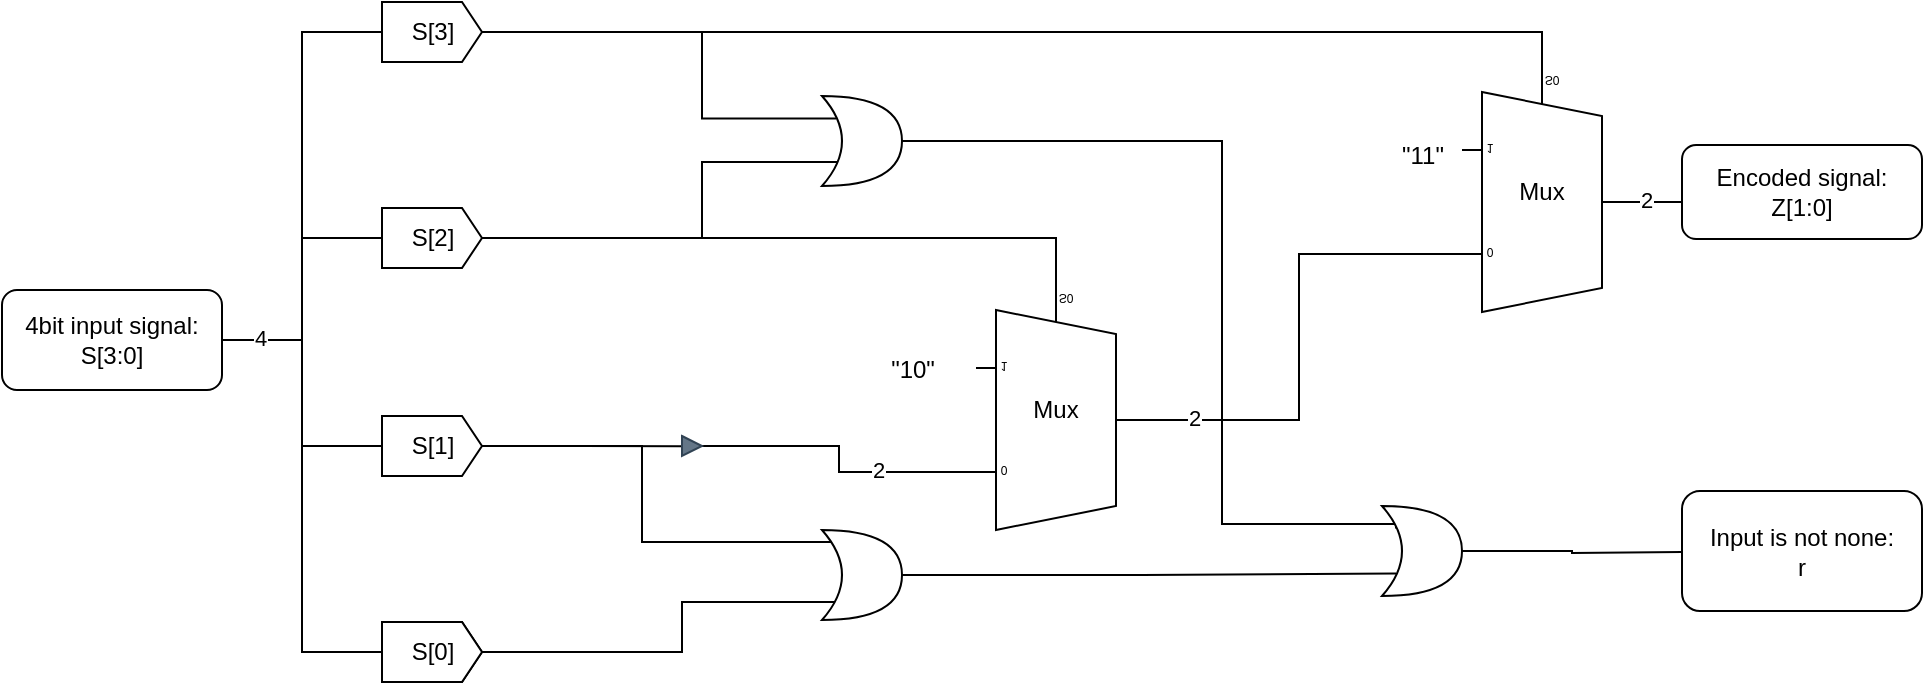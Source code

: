 <mxfile version="21.2.1" type="device">
  <diagram name="第 1 页" id="8cWJ0ak6CFCTi6aWaPi2">
    <mxGraphModel dx="1018" dy="686" grid="1" gridSize="10" guides="1" tooltips="1" connect="1" arrows="1" fold="1" page="1" pageScale="1" pageWidth="3300" pageHeight="2339" math="0" shadow="0">
      <root>
        <mxCell id="0" />
        <mxCell id="1" parent="0" />
        <mxCell id="I8quGvA4cClZVv_zLTnf-11" style="edgeStyle=orthogonalEdgeStyle;rounded=0;orthogonalLoop=1;jettySize=auto;html=1;exitX=1;exitY=0.5;exitDx=0;exitDy=0;entryX=0;entryY=0.5;entryDx=0;entryDy=0;entryPerimeter=0;endArrow=none;endFill=0;" edge="1" parent="1" source="I8quGvA4cClZVv_zLTnf-1" target="I8quGvA4cClZVv_zLTnf-9">
          <mxGeometry relative="1" as="geometry" />
        </mxCell>
        <mxCell id="I8quGvA4cClZVv_zLTnf-12" style="edgeStyle=orthogonalEdgeStyle;rounded=0;orthogonalLoop=1;jettySize=auto;html=1;exitX=1;exitY=0.5;exitDx=0;exitDy=0;entryX=0;entryY=0.5;entryDx=0;entryDy=0;entryPerimeter=0;endArrow=none;endFill=0;" edge="1" parent="1" source="I8quGvA4cClZVv_zLTnf-1" target="I8quGvA4cClZVv_zLTnf-10">
          <mxGeometry relative="1" as="geometry" />
        </mxCell>
        <mxCell id="I8quGvA4cClZVv_zLTnf-13" style="edgeStyle=orthogonalEdgeStyle;rounded=0;orthogonalLoop=1;jettySize=auto;html=1;exitX=1;exitY=0.5;exitDx=0;exitDy=0;entryX=0;entryY=0.5;entryDx=0;entryDy=0;entryPerimeter=0;endArrow=none;endFill=0;" edge="1" parent="1" source="I8quGvA4cClZVv_zLTnf-1" target="I8quGvA4cClZVv_zLTnf-5">
          <mxGeometry relative="1" as="geometry" />
        </mxCell>
        <mxCell id="I8quGvA4cClZVv_zLTnf-14" style="edgeStyle=orthogonalEdgeStyle;rounded=0;orthogonalLoop=1;jettySize=auto;html=1;exitX=1;exitY=0.5;exitDx=0;exitDy=0;entryX=0;entryY=0.5;entryDx=0;entryDy=0;entryPerimeter=0;endArrow=none;endFill=0;" edge="1" parent="1" source="I8quGvA4cClZVv_zLTnf-1" target="I8quGvA4cClZVv_zLTnf-8">
          <mxGeometry relative="1" as="geometry" />
        </mxCell>
        <mxCell id="I8quGvA4cClZVv_zLTnf-49" value="4" style="edgeLabel;html=1;align=center;verticalAlign=middle;resizable=0;points=[];" vertex="1" connectable="0" parent="I8quGvA4cClZVv_zLTnf-14">
          <mxGeometry x="-0.842" y="1" relative="1" as="geometry">
            <mxPoint as="offset" />
          </mxGeometry>
        </mxCell>
        <mxCell id="I8quGvA4cClZVv_zLTnf-1" value="4bit input signal:&lt;br&gt;S[3:0]" style="rounded=1;whiteSpace=wrap;html=1;" vertex="1" parent="1">
          <mxGeometry x="160" y="414" width="110" height="50" as="geometry" />
        </mxCell>
        <mxCell id="I8quGvA4cClZVv_zLTnf-43" style="edgeStyle=orthogonalEdgeStyle;rounded=0;orthogonalLoop=1;jettySize=auto;html=1;exitX=1;exitY=0.5;exitDx=0;exitDy=-5;exitPerimeter=0;entryX=0;entryY=0.5;entryDx=0;entryDy=0;endArrow=none;endFill=0;" edge="1" parent="1" source="I8quGvA4cClZVv_zLTnf-2" target="I8quGvA4cClZVv_zLTnf-38">
          <mxGeometry relative="1" as="geometry" />
        </mxCell>
        <mxCell id="I8quGvA4cClZVv_zLTnf-44" value="2" style="edgeLabel;html=1;align=center;verticalAlign=middle;resizable=0;points=[];" vertex="1" connectable="0" parent="I8quGvA4cClZVv_zLTnf-43">
          <mxGeometry x="-0.338" y="1" relative="1" as="geometry">
            <mxPoint as="offset" />
          </mxGeometry>
        </mxCell>
        <mxCell id="I8quGvA4cClZVv_zLTnf-2" value="Mux" style="shadow=0;dashed=0;align=center;html=1;strokeWidth=1;shape=mxgraph.electrical.abstract.mux2;whiteSpace=wrap;flipV=1;" vertex="1" parent="1">
          <mxGeometry x="890" y="305" width="80" height="120" as="geometry" />
        </mxCell>
        <mxCell id="I8quGvA4cClZVv_zLTnf-21" style="edgeStyle=orthogonalEdgeStyle;rounded=0;orthogonalLoop=1;jettySize=auto;html=1;exitX=1;exitY=0.5;exitDx=0;exitDy=0;exitPerimeter=0;entryX=0;entryY=0.217;entryDx=0;entryDy=3;entryPerimeter=0;endArrow=none;endFill=0;" edge="1" parent="1" source="I8quGvA4cClZVv_zLTnf-45" target="I8quGvA4cClZVv_zLTnf-17">
          <mxGeometry relative="1" as="geometry" />
        </mxCell>
        <mxCell id="I8quGvA4cClZVv_zLTnf-40" value="2" style="edgeLabel;html=1;align=center;verticalAlign=middle;resizable=0;points=[];" vertex="1" connectable="0" parent="I8quGvA4cClZVv_zLTnf-21">
          <mxGeometry x="0.342" y="1" relative="1" as="geometry">
            <mxPoint as="offset" />
          </mxGeometry>
        </mxCell>
        <mxCell id="I8quGvA4cClZVv_zLTnf-28" style="edgeStyle=orthogonalEdgeStyle;rounded=0;orthogonalLoop=1;jettySize=auto;html=1;exitX=1;exitY=0.5;exitDx=0;exitDy=0;exitPerimeter=0;entryX=0.25;entryY=0.5;entryDx=0;entryDy=0;entryPerimeter=0;endArrow=none;endFill=0;" edge="1" parent="1" source="I8quGvA4cClZVv_zLTnf-5" target="I8quGvA4cClZVv_zLTnf-25">
          <mxGeometry relative="1" as="geometry">
            <Array as="points">
              <mxPoint x="480" y="492" />
              <mxPoint x="480" y="540" />
              <mxPoint x="580" y="540" />
            </Array>
          </mxGeometry>
        </mxCell>
        <mxCell id="I8quGvA4cClZVv_zLTnf-5" value="S[1]" style="html=1;shadow=0;dashed=0;align=center;verticalAlign=middle;shape=mxgraph.arrows2.arrow;dy=0;dx=10;notch=0;" vertex="1" parent="1">
          <mxGeometry x="350" y="477" width="50" height="30" as="geometry" />
        </mxCell>
        <mxCell id="I8quGvA4cClZVv_zLTnf-6" value="S[3]" style="html=1;shadow=0;dashed=0;align=center;verticalAlign=middle;shape=mxgraph.arrows2.arrow;dy=0;dx=10;notch=0;" vertex="1" parent="1">
          <mxGeometry x="350" y="580" width="50" height="30" as="geometry" />
        </mxCell>
        <mxCell id="I8quGvA4cClZVv_zLTnf-29" style="edgeStyle=orthogonalEdgeStyle;rounded=0;orthogonalLoop=1;jettySize=auto;html=1;exitX=1;exitY=0.5;exitDx=0;exitDy=0;exitPerimeter=0;endArrow=none;endFill=0;" edge="1" parent="1" source="I8quGvA4cClZVv_zLTnf-8">
          <mxGeometry relative="1" as="geometry">
            <mxPoint x="580" y="570" as="targetPoint" />
            <Array as="points">
              <mxPoint x="500" y="595" />
              <mxPoint x="500" y="570" />
            </Array>
          </mxGeometry>
        </mxCell>
        <mxCell id="I8quGvA4cClZVv_zLTnf-8" value="S[0]" style="html=1;shadow=0;dashed=0;align=center;verticalAlign=middle;shape=mxgraph.arrows2.arrow;dy=0;dx=10;notch=0;" vertex="1" parent="1">
          <mxGeometry x="350" y="580" width="50" height="30" as="geometry" />
        </mxCell>
        <mxCell id="I8quGvA4cClZVv_zLTnf-18" style="edgeStyle=orthogonalEdgeStyle;rounded=0;orthogonalLoop=1;jettySize=auto;html=1;exitX=1;exitY=0.5;exitDx=0;exitDy=0;exitPerimeter=0;entryX=0.375;entryY=1;entryDx=10;entryDy=0;entryPerimeter=0;endArrow=none;endFill=0;" edge="1" parent="1" source="I8quGvA4cClZVv_zLTnf-9" target="I8quGvA4cClZVv_zLTnf-2">
          <mxGeometry relative="1" as="geometry" />
        </mxCell>
        <mxCell id="I8quGvA4cClZVv_zLTnf-30" style="edgeStyle=orthogonalEdgeStyle;rounded=0;orthogonalLoop=1;jettySize=auto;html=1;exitX=1;exitY=0.5;exitDx=0;exitDy=0;exitPerimeter=0;entryX=0.175;entryY=0.25;entryDx=0;entryDy=0;entryPerimeter=0;endArrow=none;endFill=0;" edge="1" parent="1" source="I8quGvA4cClZVv_zLTnf-9" target="I8quGvA4cClZVv_zLTnf-24">
          <mxGeometry relative="1" as="geometry">
            <Array as="points">
              <mxPoint x="510" y="285" />
              <mxPoint x="510" y="328" />
            </Array>
          </mxGeometry>
        </mxCell>
        <mxCell id="I8quGvA4cClZVv_zLTnf-9" value="S[3]" style="html=1;shadow=0;dashed=0;align=center;verticalAlign=middle;shape=mxgraph.arrows2.arrow;dy=0;dx=10;notch=0;" vertex="1" parent="1">
          <mxGeometry x="350" y="270" width="50" height="30" as="geometry" />
        </mxCell>
        <mxCell id="I8quGvA4cClZVv_zLTnf-20" style="edgeStyle=orthogonalEdgeStyle;rounded=0;orthogonalLoop=1;jettySize=auto;html=1;exitX=1;exitY=0.5;exitDx=0;exitDy=0;exitPerimeter=0;entryX=0.375;entryY=1;entryDx=10;entryDy=0;entryPerimeter=0;endArrow=none;endFill=0;" edge="1" parent="1" source="I8quGvA4cClZVv_zLTnf-10" target="I8quGvA4cClZVv_zLTnf-17">
          <mxGeometry relative="1" as="geometry" />
        </mxCell>
        <mxCell id="I8quGvA4cClZVv_zLTnf-31" style="edgeStyle=orthogonalEdgeStyle;rounded=0;orthogonalLoop=1;jettySize=auto;html=1;exitX=1;exitY=0.5;exitDx=0;exitDy=0;exitPerimeter=0;entryX=0.25;entryY=0.5;entryDx=0;entryDy=0;entryPerimeter=0;endArrow=none;endFill=0;" edge="1" parent="1" source="I8quGvA4cClZVv_zLTnf-10" target="I8quGvA4cClZVv_zLTnf-24">
          <mxGeometry relative="1" as="geometry">
            <Array as="points">
              <mxPoint x="510" y="388" />
              <mxPoint x="510" y="350" />
              <mxPoint x="580" y="350" />
            </Array>
          </mxGeometry>
        </mxCell>
        <mxCell id="I8quGvA4cClZVv_zLTnf-10" value="S[2]" style="html=1;shadow=0;dashed=0;align=center;verticalAlign=middle;shape=mxgraph.arrows2.arrow;dy=0;dx=10;notch=0;" vertex="1" parent="1">
          <mxGeometry x="350" y="373" width="50" height="30" as="geometry" />
        </mxCell>
        <mxCell id="I8quGvA4cClZVv_zLTnf-19" style="edgeStyle=orthogonalEdgeStyle;rounded=0;orthogonalLoop=1;jettySize=auto;html=1;exitX=1;exitY=0.5;exitDx=0;exitDy=-5;exitPerimeter=0;entryX=0;entryY=0.217;entryDx=0;entryDy=3;entryPerimeter=0;endArrow=none;endFill=0;" edge="1" parent="1" source="I8quGvA4cClZVv_zLTnf-17" target="I8quGvA4cClZVv_zLTnf-2">
          <mxGeometry relative="1" as="geometry" />
        </mxCell>
        <mxCell id="I8quGvA4cClZVv_zLTnf-41" value="2" style="edgeLabel;html=1;align=center;verticalAlign=middle;resizable=0;points=[];" vertex="1" connectable="0" parent="I8quGvA4cClZVv_zLTnf-19">
          <mxGeometry x="-0.767" y="1" relative="1" as="geometry">
            <mxPoint as="offset" />
          </mxGeometry>
        </mxCell>
        <mxCell id="I8quGvA4cClZVv_zLTnf-17" value="Mux" style="shadow=0;dashed=0;align=center;html=1;strokeWidth=1;shape=mxgraph.electrical.abstract.mux2;whiteSpace=wrap;flipV=1;" vertex="1" parent="1">
          <mxGeometry x="647" y="414" width="80" height="120" as="geometry" />
        </mxCell>
        <mxCell id="I8quGvA4cClZVv_zLTnf-22" value="&quot;10&quot;" style="text;html=1;align=center;verticalAlign=middle;resizable=0;points=[];autosize=1;strokeColor=none;fillColor=none;" vertex="1" parent="1">
          <mxGeometry x="590" y="439" width="50" height="30" as="geometry" />
        </mxCell>
        <mxCell id="I8quGvA4cClZVv_zLTnf-23" value="&quot;11&quot;" style="text;html=1;align=center;verticalAlign=middle;resizable=0;points=[];autosize=1;strokeColor=none;fillColor=none;" vertex="1" parent="1">
          <mxGeometry x="850" y="332" width="40" height="30" as="geometry" />
        </mxCell>
        <mxCell id="I8quGvA4cClZVv_zLTnf-32" style="edgeStyle=orthogonalEdgeStyle;rounded=0;orthogonalLoop=1;jettySize=auto;html=1;exitX=1;exitY=0.5;exitDx=0;exitDy=0;exitPerimeter=0;entryX=0.175;entryY=0.25;entryDx=0;entryDy=0;entryPerimeter=0;endArrow=none;endFill=0;" edge="1" parent="1" source="I8quGvA4cClZVv_zLTnf-24" target="I8quGvA4cClZVv_zLTnf-26">
          <mxGeometry relative="1" as="geometry">
            <Array as="points">
              <mxPoint x="770" y="340" />
              <mxPoint x="770" y="531" />
            </Array>
          </mxGeometry>
        </mxCell>
        <mxCell id="I8quGvA4cClZVv_zLTnf-24" value="" style="shape=xor;whiteSpace=wrap;html=1;" vertex="1" parent="1">
          <mxGeometry x="570" y="317" width="40" height="45" as="geometry" />
        </mxCell>
        <mxCell id="I8quGvA4cClZVv_zLTnf-33" style="edgeStyle=orthogonalEdgeStyle;rounded=0;orthogonalLoop=1;jettySize=auto;html=1;exitX=1;exitY=0.5;exitDx=0;exitDy=0;exitPerimeter=0;entryX=0.175;entryY=0.75;entryDx=0;entryDy=0;entryPerimeter=0;endArrow=none;endFill=0;" edge="1" parent="1" source="I8quGvA4cClZVv_zLTnf-25" target="I8quGvA4cClZVv_zLTnf-26">
          <mxGeometry relative="1" as="geometry" />
        </mxCell>
        <mxCell id="I8quGvA4cClZVv_zLTnf-25" value="" style="shape=xor;whiteSpace=wrap;html=1;" vertex="1" parent="1">
          <mxGeometry x="570" y="534" width="40" height="45" as="geometry" />
        </mxCell>
        <mxCell id="I8quGvA4cClZVv_zLTnf-34" style="edgeStyle=orthogonalEdgeStyle;rounded=0;orthogonalLoop=1;jettySize=auto;html=1;exitX=1;exitY=0.5;exitDx=0;exitDy=0;exitPerimeter=0;endArrow=none;endFill=0;" edge="1" parent="1" source="I8quGvA4cClZVv_zLTnf-26">
          <mxGeometry relative="1" as="geometry">
            <mxPoint x="1000" y="545" as="targetPoint" />
          </mxGeometry>
        </mxCell>
        <mxCell id="I8quGvA4cClZVv_zLTnf-26" value="" style="shape=xor;whiteSpace=wrap;html=1;" vertex="1" parent="1">
          <mxGeometry x="850" y="522" width="40" height="45" as="geometry" />
        </mxCell>
        <mxCell id="I8quGvA4cClZVv_zLTnf-38" value="Encoded signal:&lt;br&gt;Z[1:0]" style="rounded=1;whiteSpace=wrap;html=1;" vertex="1" parent="1">
          <mxGeometry x="1000" y="341.5" width="120" height="47" as="geometry" />
        </mxCell>
        <mxCell id="I8quGvA4cClZVv_zLTnf-39" value="Input is not none:&lt;br&gt;r" style="rounded=1;whiteSpace=wrap;html=1;" vertex="1" parent="1">
          <mxGeometry x="1000" y="514.5" width="120" height="60" as="geometry" />
        </mxCell>
        <mxCell id="I8quGvA4cClZVv_zLTnf-47" value="" style="edgeStyle=orthogonalEdgeStyle;rounded=0;orthogonalLoop=1;jettySize=auto;html=1;exitX=1;exitY=0.5;exitDx=0;exitDy=0;exitPerimeter=0;entryX=0;entryY=0.217;entryDx=0;entryDy=3;entryPerimeter=0;endArrow=none;endFill=0;" edge="1" parent="1" source="I8quGvA4cClZVv_zLTnf-5" target="I8quGvA4cClZVv_zLTnf-45">
          <mxGeometry relative="1" as="geometry">
            <mxPoint x="400" y="492" as="sourcePoint" />
            <mxPoint x="647" y="505" as="targetPoint" />
          </mxGeometry>
        </mxCell>
        <mxCell id="I8quGvA4cClZVv_zLTnf-45" value="" style="triangle;whiteSpace=wrap;html=1;fillColor=#647687;fontColor=#ffffff;strokeColor=#314354;" vertex="1" parent="1">
          <mxGeometry x="500" y="487" width="10" height="10" as="geometry" />
        </mxCell>
      </root>
    </mxGraphModel>
  </diagram>
</mxfile>
